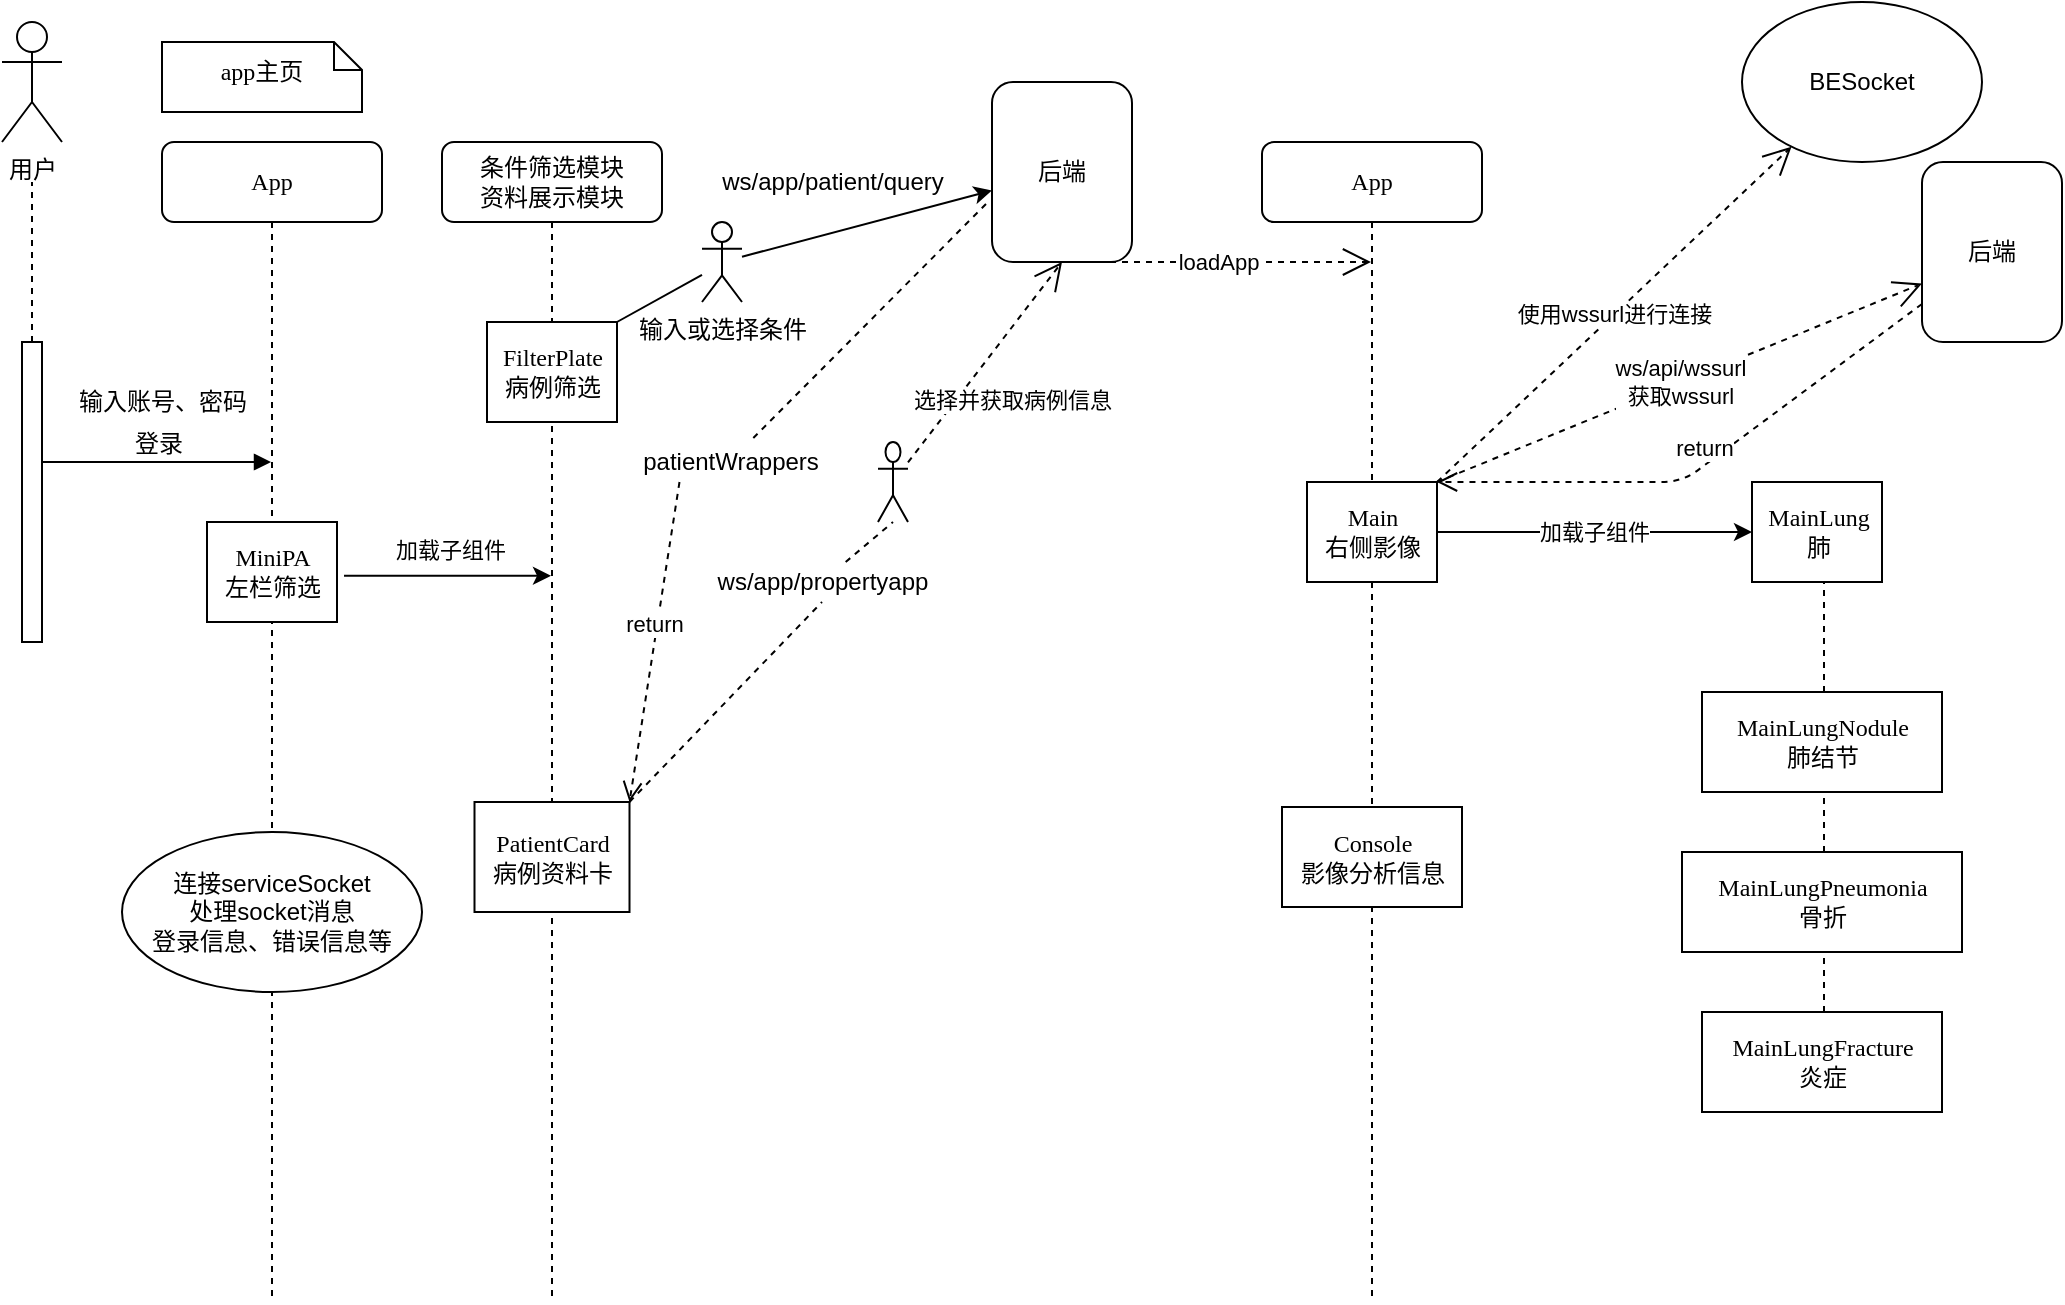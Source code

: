 <mxfile version="14.9.0" type="github">
  <diagram name="Page-1" id="13e1069c-82ec-6db2-03f1-153e76fe0fe0">
    <mxGraphModel dx="1024" dy="594" grid="1" gridSize="10" guides="1" tooltips="1" connect="1" arrows="1" fold="1" page="1" pageScale="1" pageWidth="1100" pageHeight="850" background="none" math="0" shadow="0">
      <root>
        <mxCell id="0" />
        <mxCell id="1" parent="0" />
        <mxCell id="7baba1c4bc27f4b0-2" value="条件筛选模块&lt;br&gt;资料展示模块" style="shape=umlLifeline;perimeter=lifelinePerimeter;whiteSpace=wrap;html=1;container=1;collapsible=0;recursiveResize=0;outlineConnect=0;rounded=1;shadow=0;comic=0;labelBackgroundColor=none;strokeWidth=1;fontFamily=Verdana;fontSize=12;align=center;" parent="1" vertex="1">
          <mxGeometry x="240" y="80" width="110" height="580" as="geometry" />
        </mxCell>
        <mxCell id="7baba1c4bc27f4b0-10" value="FilterPlate&lt;br&gt;病例筛选" style="html=1;points=[];perimeter=orthogonalPerimeter;rounded=0;shadow=0;comic=0;labelBackgroundColor=none;strokeWidth=1;fontFamily=Verdana;fontSize=12;align=center;" parent="7baba1c4bc27f4b0-2" vertex="1">
          <mxGeometry x="22.5" y="90" width="65" height="50" as="geometry" />
        </mxCell>
        <mxCell id="7baba1c4bc27f4b0-8" value="App" style="shape=umlLifeline;perimeter=lifelinePerimeter;whiteSpace=wrap;html=1;container=1;collapsible=0;recursiveResize=0;outlineConnect=0;rounded=1;shadow=0;comic=0;labelBackgroundColor=none;strokeWidth=1;fontFamily=Verdana;fontSize=12;align=center;" parent="1" vertex="1">
          <mxGeometry x="100" y="80" width="110" height="580" as="geometry" />
        </mxCell>
        <mxCell id="7baba1c4bc27f4b0-9" value="MiniPA&lt;br&gt;左栏筛选" style="html=1;points=[];perimeter=orthogonalPerimeter;rounded=0;shadow=0;comic=0;labelBackgroundColor=none;strokeWidth=1;fontFamily=Verdana;fontSize=12;align=center;" parent="7baba1c4bc27f4b0-8" vertex="1">
          <mxGeometry x="22.5" y="190" width="65" height="50" as="geometry" />
        </mxCell>
        <mxCell id="7baba1c4bc27f4b0-40" value="app主页" style="shape=note;whiteSpace=wrap;html=1;size=14;verticalAlign=middle;align=center;spacingTop=-6;rounded=0;shadow=0;comic=0;labelBackgroundColor=none;strokeWidth=1;fontFamily=Verdana;fontSize=12;" parent="1" vertex="1">
          <mxGeometry x="100" y="30" width="100" height="35" as="geometry" />
        </mxCell>
        <mxCell id="CF_FWANQ5Wj2ceeT_asj-1" value="用户" style="shape=umlActor;verticalLabelPosition=bottom;verticalAlign=top;html=1;outlineConnect=0;" parent="1" vertex="1">
          <mxGeometry x="20" y="20" width="30" height="60" as="geometry" />
        </mxCell>
        <mxCell id="CF_FWANQ5Wj2ceeT_asj-2" value="" style="html=1;points=[];perimeter=orthogonalPerimeter;rounded=0;shadow=0;comic=0;labelBackgroundColor=none;strokeWidth=1;fontFamily=Verdana;fontSize=12;align=center;" parent="1" vertex="1">
          <mxGeometry x="30" y="180" width="10" height="150" as="geometry" />
        </mxCell>
        <mxCell id="CF_FWANQ5Wj2ceeT_asj-5" value="" style="endArrow=none;dashed=1;html=1;" parent="1" source="CF_FWANQ5Wj2ceeT_asj-2" edge="1">
          <mxGeometry width="50" height="50" relative="1" as="geometry">
            <mxPoint x="20" y="170" as="sourcePoint" />
            <mxPoint x="35" y="100" as="targetPoint" />
          </mxGeometry>
        </mxCell>
        <mxCell id="CF_FWANQ5Wj2ceeT_asj-6" value="登录" style="html=1;verticalAlign=bottom;endArrow=block;labelBackgroundColor=none;fontFamily=Verdana;fontSize=12;edgeStyle=elbowEdgeStyle;elbow=vertical;" parent="1" target="7baba1c4bc27f4b0-8" edge="1">
          <mxGeometry relative="1" as="geometry">
            <mxPoint x="40" y="240" as="sourcePoint" />
            <mxPoint x="120" y="250" as="targetPoint" />
            <Array as="points">
              <mxPoint x="100" y="240" />
              <mxPoint x="70" y="230" />
            </Array>
          </mxGeometry>
        </mxCell>
        <mxCell id="CF_FWANQ5Wj2ceeT_asj-11" value="输入账号、密码" style="text;html=1;align=center;verticalAlign=middle;resizable=0;points=[];autosize=1;strokeColor=none;" parent="1" vertex="1">
          <mxGeometry x="50" y="200" width="100" height="20" as="geometry" />
        </mxCell>
        <mxCell id="CF_FWANQ5Wj2ceeT_asj-12" value="" style="endArrow=classic;html=1;exitX=1.054;exitY=0.538;exitDx=0;exitDy=0;exitPerimeter=0;" parent="1" source="7baba1c4bc27f4b0-9" target="7baba1c4bc27f4b0-2" edge="1">
          <mxGeometry width="50" height="50" relative="1" as="geometry">
            <mxPoint x="310" y="230" as="sourcePoint" />
            <mxPoint x="360" y="180" as="targetPoint" />
          </mxGeometry>
        </mxCell>
        <mxCell id="CF_FWANQ5Wj2ceeT_asj-13" value="加载子组件" style="edgeLabel;html=1;align=center;verticalAlign=middle;resizable=0;points=[];" parent="CF_FWANQ5Wj2ceeT_asj-12" vertex="1" connectable="0">
          <mxGeometry x="0.298" y="-3" relative="1" as="geometry">
            <mxPoint x="-14" y="-16" as="offset" />
          </mxGeometry>
        </mxCell>
        <mxCell id="CF_FWANQ5Wj2ceeT_asj-14" value="PatientCard&lt;br&gt;病例资料卡" style="html=1;points=[];perimeter=orthogonalPerimeter;rounded=0;shadow=0;comic=0;labelBackgroundColor=none;strokeWidth=1;fontFamily=Verdana;fontSize=12;align=center;" parent="1" vertex="1">
          <mxGeometry x="256.25" y="410" width="77.5" height="55" as="geometry" />
        </mxCell>
        <mxCell id="CF_FWANQ5Wj2ceeT_asj-16" value="" style="endArrow=classic;html=1;startArrow=none;" parent="1" source="GgmhdhTbTPwPxOHPuyEN-37" target="CF_FWANQ5Wj2ceeT_asj-18" edge="1">
          <mxGeometry width="50" height="50" relative="1" as="geometry">
            <mxPoint x="370" y="230" as="sourcePoint" />
            <mxPoint x="500" y="114.783" as="targetPoint" />
          </mxGeometry>
        </mxCell>
        <mxCell id="CF_FWANQ5Wj2ceeT_asj-17" value="ws/app/patient/query" style="text;html=1;align=center;verticalAlign=middle;resizable=0;points=[];autosize=1;strokeColor=none;" parent="1" vertex="1">
          <mxGeometry x="370" y="90" width="130" height="20" as="geometry" />
        </mxCell>
        <mxCell id="CF_FWANQ5Wj2ceeT_asj-18" value="后端" style="rounded=1;whiteSpace=wrap;html=1;gradientColor=none;align=center;verticalAlign=middle;" parent="1" vertex="1">
          <mxGeometry x="515" y="50" width="70" height="90" as="geometry" />
        </mxCell>
        <mxCell id="GgmhdhTbTPwPxOHPuyEN-1" value="return" style="html=1;verticalAlign=bottom;endArrow=open;dashed=1;endSize=8;exitX=0.25;exitY=1;exitDx=0;exitDy=0;startArrow=none;" edge="1" parent="1" source="GgmhdhTbTPwPxOHPuyEN-2" target="CF_FWANQ5Wj2ceeT_asj-14">
          <mxGeometry relative="1" as="geometry">
            <mxPoint x="560" y="310" as="sourcePoint" />
            <mxPoint x="480" y="310" as="targetPoint" />
          </mxGeometry>
        </mxCell>
        <mxCell id="GgmhdhTbTPwPxOHPuyEN-7" value="App" style="shape=umlLifeline;perimeter=lifelinePerimeter;whiteSpace=wrap;html=1;container=1;collapsible=0;recursiveResize=0;outlineConnect=0;rounded=1;shadow=0;comic=0;labelBackgroundColor=none;strokeWidth=1;fontFamily=Verdana;fontSize=12;align=center;" vertex="1" parent="1">
          <mxGeometry x="650" y="80" width="110" height="580" as="geometry" />
        </mxCell>
        <mxCell id="GgmhdhTbTPwPxOHPuyEN-8" value="Console&lt;br&gt;影像分析信息" style="html=1;points=[];perimeter=orthogonalPerimeter;rounded=0;shadow=0;comic=0;labelBackgroundColor=none;strokeWidth=1;fontFamily=Verdana;fontSize=12;align=center;" vertex="1" parent="GgmhdhTbTPwPxOHPuyEN-7">
          <mxGeometry x="10" y="332.5" width="90" height="50" as="geometry" />
        </mxCell>
        <mxCell id="GgmhdhTbTPwPxOHPuyEN-9" value="Main&lt;br&gt;右侧影像" style="html=1;points=[];perimeter=orthogonalPerimeter;rounded=0;shadow=0;comic=0;labelBackgroundColor=none;strokeWidth=1;fontFamily=Verdana;fontSize=12;align=center;" vertex="1" parent="1">
          <mxGeometry x="672.5" y="250" width="65" height="50" as="geometry" />
        </mxCell>
        <mxCell id="GgmhdhTbTPwPxOHPuyEN-10" value="选择并获取病例信息" style="endArrow=open;endSize=12;dashed=1;html=1;entryX=0.5;entryY=1;entryDx=0;entryDy=0;startArrow=none;" edge="1" parent="1" source="GgmhdhTbTPwPxOHPuyEN-32" target="CF_FWANQ5Wj2ceeT_asj-18">
          <mxGeometry x="-0.103" y="-22" width="160" relative="1" as="geometry">
            <mxPoint x="620" y="370" as="sourcePoint" />
            <mxPoint x="535" y="370" as="targetPoint" />
            <Array as="points" />
            <mxPoint as="offset" />
          </mxGeometry>
        </mxCell>
        <mxCell id="GgmhdhTbTPwPxOHPuyEN-2" value="patientWrappers" style="text;html=1;align=center;verticalAlign=middle;resizable=0;points=[];autosize=1;strokeColor=none;" vertex="1" parent="1">
          <mxGeometry x="333.75" y="230" width="100" height="20" as="geometry" />
        </mxCell>
        <mxCell id="GgmhdhTbTPwPxOHPuyEN-11" value="" style="html=1;verticalAlign=bottom;endArrow=none;dashed=1;endSize=8;exitX=-0.043;exitY=0.678;exitDx=0;exitDy=0;exitPerimeter=0;" edge="1" parent="1" source="CF_FWANQ5Wj2ceeT_asj-18" target="GgmhdhTbTPwPxOHPuyEN-2">
          <mxGeometry relative="1" as="geometry">
            <mxPoint x="490" y="140" as="sourcePoint" />
            <mxPoint x="333.75" y="410" as="targetPoint" />
          </mxGeometry>
        </mxCell>
        <mxCell id="GgmhdhTbTPwPxOHPuyEN-13" value="ws/app/propertyapp" style="text;html=1;align=center;verticalAlign=middle;resizable=0;points=[];autosize=1;strokeColor=none;" vertex="1" parent="1">
          <mxGeometry x="370" y="290" width="120" height="20" as="geometry" />
        </mxCell>
        <mxCell id="GgmhdhTbTPwPxOHPuyEN-18" value="" style="endArrow=none;endSize=12;dashed=1;html=1;entryX=0.5;entryY=1;entryDx=0;entryDy=0;" edge="1" parent="1" source="CF_FWANQ5Wj2ceeT_asj-14" target="GgmhdhTbTPwPxOHPuyEN-13">
          <mxGeometry width="160" relative="1" as="geometry">
            <mxPoint x="333.75" y="410" as="sourcePoint" />
            <mxPoint x="535" y="170" as="targetPoint" />
          </mxGeometry>
        </mxCell>
        <mxCell id="GgmhdhTbTPwPxOHPuyEN-19" value="loadApp" style="endArrow=open;endSize=12;dashed=1;html=1;exitX=0.5;exitY=1;exitDx=0;exitDy=0;" edge="1" parent="1" source="CF_FWANQ5Wj2ceeT_asj-18" target="GgmhdhTbTPwPxOHPuyEN-7">
          <mxGeometry width="160" relative="1" as="geometry">
            <mxPoint x="450" y="270" as="sourcePoint" />
            <mxPoint x="700" y="180" as="targetPoint" />
          </mxGeometry>
        </mxCell>
        <mxCell id="GgmhdhTbTPwPxOHPuyEN-20" value="BESocket" style="ellipse;whiteSpace=wrap;html=1;" vertex="1" parent="1">
          <mxGeometry x="890" y="10" width="120" height="80" as="geometry" />
        </mxCell>
        <mxCell id="GgmhdhTbTPwPxOHPuyEN-23" value="后端" style="rounded=1;whiteSpace=wrap;html=1;gradientColor=none;align=center;verticalAlign=middle;" vertex="1" parent="1">
          <mxGeometry x="980" y="90" width="70" height="90" as="geometry" />
        </mxCell>
        <mxCell id="GgmhdhTbTPwPxOHPuyEN-24" value="ws/api/wssurl&lt;br&gt;获取wssurl" style="endArrow=open;endSize=12;dashed=1;html=1;" edge="1" parent="1" source="GgmhdhTbTPwPxOHPuyEN-9" target="GgmhdhTbTPwPxOHPuyEN-23">
          <mxGeometry width="160" relative="1" as="geometry">
            <mxPoint x="780" y="280" as="sourcePoint" />
            <mxPoint x="610" y="270" as="targetPoint" />
          </mxGeometry>
        </mxCell>
        <mxCell id="GgmhdhTbTPwPxOHPuyEN-26" value="return" style="html=1;verticalAlign=bottom;endArrow=open;dashed=1;endSize=8;" edge="1" parent="1" source="GgmhdhTbTPwPxOHPuyEN-23" target="GgmhdhTbTPwPxOHPuyEN-9">
          <mxGeometry relative="1" as="geometry">
            <mxPoint x="570" y="260" as="sourcePoint" />
            <mxPoint x="738" y="264" as="targetPoint" />
            <Array as="points">
              <mxPoint x="860" y="250" />
            </Array>
          </mxGeometry>
        </mxCell>
        <mxCell id="GgmhdhTbTPwPxOHPuyEN-27" value="使用wssurl进行连接" style="endArrow=open;endSize=12;dashed=1;html=1;" edge="1" parent="1" source="GgmhdhTbTPwPxOHPuyEN-9" target="GgmhdhTbTPwPxOHPuyEN-20">
          <mxGeometry width="160" relative="1" as="geometry">
            <mxPoint x="720" y="220" as="sourcePoint" />
            <mxPoint x="880" y="220" as="targetPoint" />
          </mxGeometry>
        </mxCell>
        <mxCell id="GgmhdhTbTPwPxOHPuyEN-28" value="连接serviceSocket&lt;br&gt;处理socket消息&lt;br&gt;登录信息、错误信息等" style="ellipse;whiteSpace=wrap;html=1;" vertex="1" parent="1">
          <mxGeometry x="80" y="425" width="150" height="80" as="geometry" />
        </mxCell>
        <mxCell id="GgmhdhTbTPwPxOHPuyEN-29" value="MainLung&lt;br&gt;肺" style="html=1;points=[];perimeter=orthogonalPerimeter;rounded=0;shadow=0;comic=0;labelBackgroundColor=none;strokeWidth=1;fontFamily=Verdana;fontSize=12;align=center;" vertex="1" parent="1">
          <mxGeometry x="895" y="250" width="65" height="50" as="geometry" />
        </mxCell>
        <mxCell id="GgmhdhTbTPwPxOHPuyEN-30" value="" style="endArrow=classic;html=1;" edge="1" parent="1" source="GgmhdhTbTPwPxOHPuyEN-9" target="GgmhdhTbTPwPxOHPuyEN-29">
          <mxGeometry width="50" height="50" relative="1" as="geometry">
            <mxPoint x="850" y="360" as="sourcePoint" />
            <mxPoint x="900" y="310" as="targetPoint" />
          </mxGeometry>
        </mxCell>
        <mxCell id="GgmhdhTbTPwPxOHPuyEN-31" value="加载子组件" style="edgeLabel;html=1;align=center;verticalAlign=middle;resizable=0;points=[];" vertex="1" connectable="0" parent="GgmhdhTbTPwPxOHPuyEN-30">
          <mxGeometry x="-0.143" y="-1" relative="1" as="geometry">
            <mxPoint x="11" y="-1" as="offset" />
          </mxGeometry>
        </mxCell>
        <mxCell id="GgmhdhTbTPwPxOHPuyEN-32" value="" style="shape=umlActor;verticalLabelPosition=bottom;verticalAlign=top;html=1;outlineConnect=0;" vertex="1" parent="1">
          <mxGeometry x="458" y="230" width="15" height="40" as="geometry" />
        </mxCell>
        <mxCell id="GgmhdhTbTPwPxOHPuyEN-33" value="" style="endArrow=none;endSize=12;dashed=1;html=1;entryX=0.5;entryY=1;entryDx=0;entryDy=0;startArrow=none;" edge="1" parent="1" source="GgmhdhTbTPwPxOHPuyEN-13" target="GgmhdhTbTPwPxOHPuyEN-32">
          <mxGeometry width="160" relative="1" as="geometry">
            <mxPoint x="440" y="290" as="sourcePoint" />
            <mxPoint x="550" y="140" as="targetPoint" />
          </mxGeometry>
        </mxCell>
        <mxCell id="GgmhdhTbTPwPxOHPuyEN-37" value="输入或选择条件" style="shape=umlActor;verticalLabelPosition=bottom;verticalAlign=top;html=1;outlineConnect=0;" vertex="1" parent="1">
          <mxGeometry x="370" y="120" width="20" height="40" as="geometry" />
        </mxCell>
        <mxCell id="GgmhdhTbTPwPxOHPuyEN-38" value="" style="endArrow=none;html=1;" edge="1" parent="1" source="7baba1c4bc27f4b0-10" target="GgmhdhTbTPwPxOHPuyEN-37">
          <mxGeometry width="50" height="50" relative="1" as="geometry">
            <mxPoint x="327.5" y="170" as="sourcePoint" />
            <mxPoint x="515" y="108.725" as="targetPoint" />
          </mxGeometry>
        </mxCell>
        <mxCell id="GgmhdhTbTPwPxOHPuyEN-51" value="" style="endArrow=none;dashed=1;html=1;startArrow=none;" edge="1" parent="1" target="GgmhdhTbTPwPxOHPuyEN-29">
          <mxGeometry width="50" height="50" relative="1" as="geometry">
            <mxPoint x="931" y="355" as="sourcePoint" />
            <mxPoint x="931" y="285" as="targetPoint" />
          </mxGeometry>
        </mxCell>
        <mxCell id="GgmhdhTbTPwPxOHPuyEN-46" value="MainLungNodule&lt;br&gt;肺结节" style="html=1;points=[];perimeter=orthogonalPerimeter;rounded=0;shadow=0;comic=0;labelBackgroundColor=none;strokeWidth=1;fontFamily=Verdana;fontSize=12;align=center;" vertex="1" parent="1">
          <mxGeometry x="870" y="355" width="120" height="50" as="geometry" />
        </mxCell>
        <mxCell id="GgmhdhTbTPwPxOHPuyEN-52" value="" style="endArrow=none;dashed=1;html=1;startArrow=none;" edge="1" parent="1">
          <mxGeometry width="50" height="50" relative="1" as="geometry">
            <mxPoint x="931" y="435" as="sourcePoint" />
            <mxPoint x="931" y="405" as="targetPoint" />
          </mxGeometry>
        </mxCell>
        <mxCell id="GgmhdhTbTPwPxOHPuyEN-47" value="MainLungPneumonia&lt;br&gt;骨折" style="html=1;points=[];perimeter=orthogonalPerimeter;rounded=0;shadow=0;comic=0;labelBackgroundColor=none;strokeWidth=1;fontFamily=Verdana;fontSize=12;align=center;" vertex="1" parent="1">
          <mxGeometry x="860" y="435" width="140" height="50" as="geometry" />
        </mxCell>
        <mxCell id="GgmhdhTbTPwPxOHPuyEN-53" value="" style="endArrow=none;dashed=1;html=1;startArrow=none;" edge="1" parent="1">
          <mxGeometry width="50" height="50" relative="1" as="geometry">
            <mxPoint x="931" y="515" as="sourcePoint" />
            <mxPoint x="931" y="485" as="targetPoint" />
          </mxGeometry>
        </mxCell>
        <mxCell id="GgmhdhTbTPwPxOHPuyEN-48" value="MainLungFracture&lt;br&gt;炎症" style="html=1;points=[];perimeter=orthogonalPerimeter;rounded=0;shadow=0;comic=0;labelBackgroundColor=none;strokeWidth=1;fontFamily=Verdana;fontSize=12;align=center;" vertex="1" parent="1">
          <mxGeometry x="870" y="515" width="120" height="50" as="geometry" />
        </mxCell>
      </root>
    </mxGraphModel>
  </diagram>
</mxfile>
